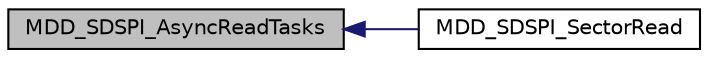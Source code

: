 digraph "MDD_SDSPI_AsyncReadTasks"
{
  edge [fontname="Helvetica",fontsize="10",labelfontname="Helvetica",labelfontsize="10"];
  node [fontname="Helvetica",fontsize="10",shape=record];
  rankdir="LR";
  Node1 [label="MDD_SDSPI_AsyncReadTasks",height=0.2,width=0.4,color="black", fillcolor="grey75", style="filled", fontcolor="black"];
  Node1 -> Node2 [dir="back",color="midnightblue",fontsize="10",style="solid",fontname="Helvetica"];
  Node2 [label="MDD_SDSPI_SectorRead",height=0.2,width=0.4,color="black", fillcolor="white", style="filled",URL="$_s_d-_s_p_i_8c.html#a36e18542755f672a02b549ba9d9a5b3d"];
}

